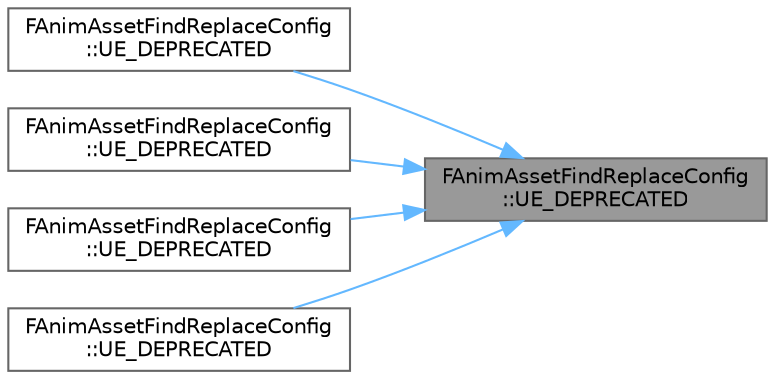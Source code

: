 digraph "FAnimAssetFindReplaceConfig::UE_DEPRECATED"
{
 // INTERACTIVE_SVG=YES
 // LATEX_PDF_SIZE
  bgcolor="transparent";
  edge [fontname=Helvetica,fontsize=10,labelfontname=Helvetica,labelfontsize=10];
  node [fontname=Helvetica,fontsize=10,shape=box,height=0.2,width=0.4];
  rankdir="RL";
  Node1 [id="Node000001",label="FAnimAssetFindReplaceConfig\l::UE_DEPRECATED",height=0.2,width=0.4,color="gray40", fillcolor="grey60", style="filled", fontcolor="black",tooltip=" "];
  Node1 -> Node2 [id="edge1_Node000001_Node000002",dir="back",color="steelblue1",style="solid",tooltip=" "];
  Node2 [id="Node000002",label="FAnimAssetFindReplaceConfig\l::UE_DEPRECATED",height=0.2,width=0.4,color="grey40", fillcolor="white", style="filled",URL="$df/d28/structFAnimAssetFindReplaceConfig.html#a79e439dfd28079b267e7a471fe36a389",tooltip=" "];
  Node1 -> Node3 [id="edge2_Node000001_Node000003",dir="back",color="steelblue1",style="solid",tooltip=" "];
  Node3 [id="Node000003",label="FAnimAssetFindReplaceConfig\l::UE_DEPRECATED",height=0.2,width=0.4,color="grey40", fillcolor="white", style="filled",URL="$df/d28/structFAnimAssetFindReplaceConfig.html#a757b86e7a5a0c98811f217da514dd7bf",tooltip=" "];
  Node1 -> Node4 [id="edge3_Node000001_Node000004",dir="back",color="steelblue1",style="solid",tooltip=" "];
  Node4 [id="Node000004",label="FAnimAssetFindReplaceConfig\l::UE_DEPRECATED",height=0.2,width=0.4,color="grey40", fillcolor="white", style="filled",URL="$df/d28/structFAnimAssetFindReplaceConfig.html#acd965c2ec5c7ff2f3093b0f5978fa68a",tooltip=" "];
  Node1 -> Node5 [id="edge4_Node000001_Node000005",dir="back",color="steelblue1",style="solid",tooltip=" "];
  Node5 [id="Node000005",label="FAnimAssetFindReplaceConfig\l::UE_DEPRECATED",height=0.2,width=0.4,color="grey40", fillcolor="white", style="filled",URL="$df/d28/structFAnimAssetFindReplaceConfig.html#a824365e1439655d83ed17d5a9647b26d",tooltip=" "];
}

